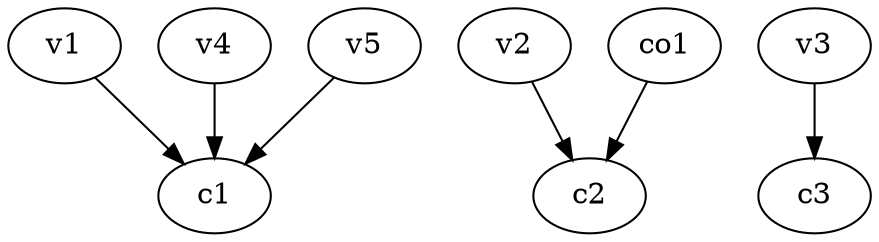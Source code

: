 strict digraph  {
c1;
c2;
c3;
v1;
v2;
v3;
v4;
v5;
co1;
v1 -> c1  [weight=1];
v2 -> c2  [weight=1];
v3 -> c3  [weight=1];
v4 -> c1  [weight=1];
v5 -> c1  [weight=1];
co1 -> c2  [weight=1];
}
